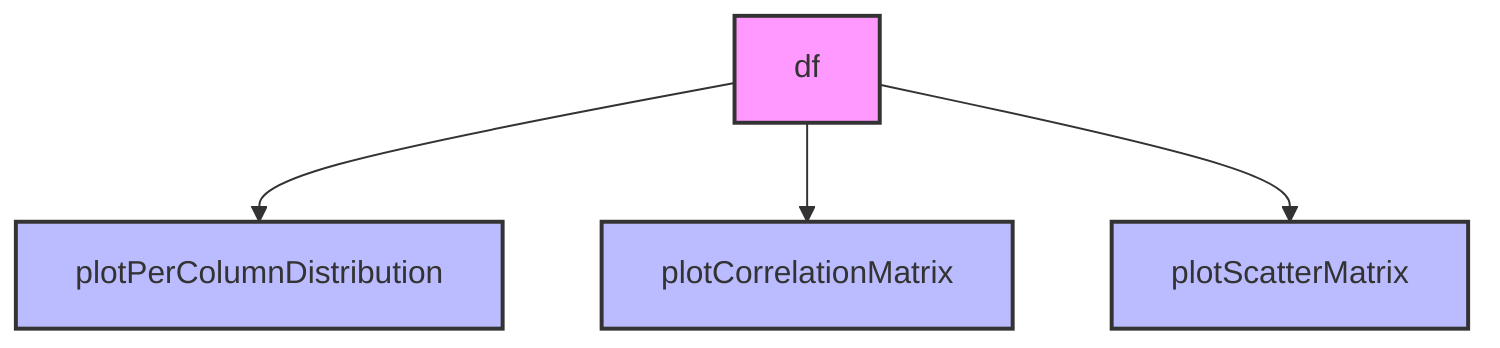 flowchart TD
    %% DataFrame Node
    DF["df"]:::dataVar
    classDef dataVar fill:#f9f,stroke:#333,stroke-width:2px;
    %% Functions Nodes
    DISTFUNC["plotPerColumnDistribution"]:::function
    CORRFUNC["plotCorrelationMatrix"]:::function
    SCATTTERFUNC["plotScatterMatrix"]:::function
    classDef function fill:#bbf,stroke:#333,stroke-width:2px;
    %% Data Flow
    DF --> DISTFUNC
    DF --> CORRFUNC
    DF --> SCATTTERFUNC
    %% Comments
    %% df is used for creating plots and analysis
    %% plotPerColumnDistribution visualizes data distribution for each column
    %% plotCorrelationMatrix creates correlation matrix for numerical data
    %% plotScatterMatrix generates scatter and density plots for numerical data